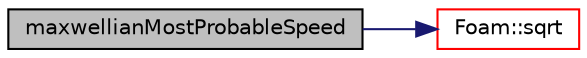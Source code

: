 digraph "maxwellianMostProbableSpeed"
{
  bgcolor="transparent";
  edge [fontname="Helvetica",fontsize="10",labelfontname="Helvetica",labelfontsize="10"];
  node [fontname="Helvetica",fontsize="10",shape=record];
  rankdir="LR";
  Node1 [label="maxwellianMostProbableSpeed",height=0.2,width=0.4,color="black", fillcolor="grey75", style="filled", fontcolor="black"];
  Node1 -> Node2 [color="midnightblue",fontsize="10",style="solid",fontname="Helvetica"];
  Node2 [label="Foam::sqrt",height=0.2,width=0.4,color="red",URL="$a10909.html#a8616bd62eebf2342a80222fecb1bda71"];
}

